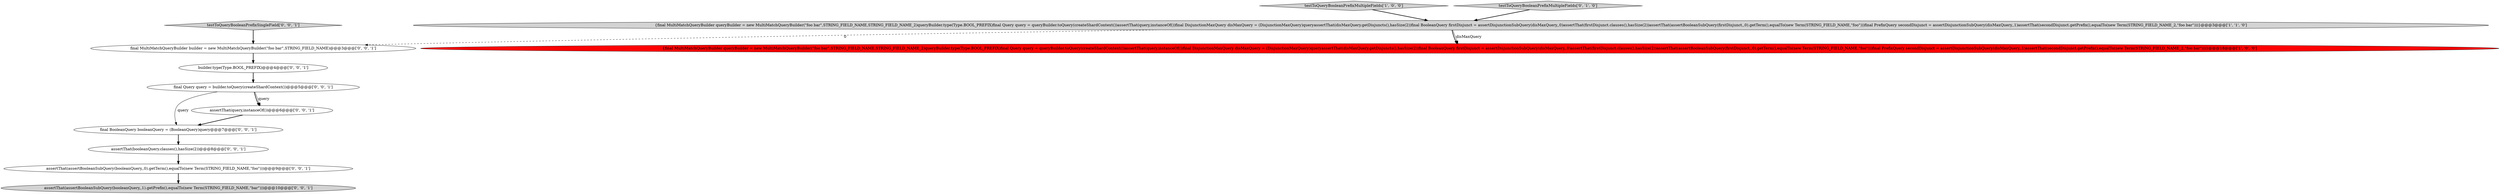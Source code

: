 digraph {
1 [style = filled, label = "{final MultiMatchQueryBuilder queryBuilder = new MultiMatchQueryBuilder(\"foo bar\",STRING_FIELD_NAME,STRING_FIELD_NAME_2)queryBuilder.type(Type.BOOL_PREFIX)final Query query = queryBuilder.toQuery(createShardContext())assertThat(query,instanceOf())final DisjunctionMaxQuery disMaxQuery = (DisjunctionMaxQuery)queryassertThat(disMaxQuery.getDisjuncts(),hasSize(2))final BooleanQuery firstDisjunct = assertDisjunctionSubQuery(disMaxQuery,,0)assertThat(firstDisjunct.clauses(),hasSize(2))assertThat(assertBooleanSubQuery(firstDisjunct,,0).getTerm(),equalTo(new Term(STRING_FIELD_NAME,\"foo\")))final PrefixQuery secondDisjunct = assertDisjunctionSubQuery(disMaxQuery,,1)assertThat(secondDisjunct.getPrefix(),equalTo(new Term(STRING_FIELD_NAME_2,\"foo bar\")))}@@@3@@@['1', '1', '0']", fillcolor = lightgray, shape = ellipse image = "AAA0AAABBB1BBB"];
4 [style = filled, label = "final BooleanQuery booleanQuery = (BooleanQuery)query@@@7@@@['0', '0', '1']", fillcolor = white, shape = ellipse image = "AAA0AAABBB3BBB"];
6 [style = filled, label = "assertThat(assertBooleanSubQuery(booleanQuery,,1).getPrefix(),equalTo(new Term(STRING_FIELD_NAME,\"bar\")))@@@10@@@['0', '0', '1']", fillcolor = lightgray, shape = ellipse image = "AAA0AAABBB3BBB"];
8 [style = filled, label = "testToQueryBooleanPrefixSingleField['0', '0', '1']", fillcolor = lightgray, shape = diamond image = "AAA0AAABBB3BBB"];
10 [style = filled, label = "assertThat(assertBooleanSubQuery(booleanQuery,,0).getTerm(),equalTo(new Term(STRING_FIELD_NAME,\"foo\")))@@@9@@@['0', '0', '1']", fillcolor = white, shape = ellipse image = "AAA0AAABBB3BBB"];
11 [style = filled, label = "final MultiMatchQueryBuilder builder = new MultiMatchQueryBuilder(\"foo bar\",STRING_FIELD_NAME)@@@3@@@['0', '0', '1']", fillcolor = white, shape = ellipse image = "AAA0AAABBB3BBB"];
0 [style = filled, label = "testToQueryBooleanPrefixMultipleFields['1', '0', '0']", fillcolor = lightgray, shape = diamond image = "AAA0AAABBB1BBB"];
7 [style = filled, label = "assertThat(query,instanceOf())@@@6@@@['0', '0', '1']", fillcolor = white, shape = ellipse image = "AAA0AAABBB3BBB"];
3 [style = filled, label = "testToQueryBooleanPrefixMultipleFields['0', '1', '0']", fillcolor = lightgray, shape = diamond image = "AAA0AAABBB2BBB"];
2 [style = filled, label = "{final MultiMatchQueryBuilder queryBuilder = new MultiMatchQueryBuilder(\"foo bar\",STRING_FIELD_NAME,STRING_FIELD_NAME_2)queryBuilder.type(Type.BOOL_PREFIX)final Query query = queryBuilder.toQuery(createShardContext())assertThat(query,instanceOf())final DisjunctionMaxQuery disMaxQuery = (DisjunctionMaxQuery)queryassertThat(disMaxQuery.getDisjuncts(),hasSize(2))final BooleanQuery firstDisjunct = assertDisjunctionSubQuery(disMaxQuery,,0)assertThat(firstDisjunct.clauses(),hasSize(2))assertThat(assertBooleanSubQuery(firstDisjunct,,0).getTerm(),equalTo(new Term(STRING_FIELD_NAME,\"foo\")))final PrefixQuery secondDisjunct = assertDisjunctionSubQuery(disMaxQuery,,1)assertThat(secondDisjunct.getPrefix(),equalTo(new Term(STRING_FIELD_NAME_2,\"foo bar\")))}@@@18@@@['1', '0', '0']", fillcolor = red, shape = ellipse image = "AAA1AAABBB1BBB"];
5 [style = filled, label = "builder.type(Type.BOOL_PREFIX)@@@4@@@['0', '0', '1']", fillcolor = white, shape = ellipse image = "AAA0AAABBB3BBB"];
9 [style = filled, label = "final Query query = builder.toQuery(createShardContext())@@@5@@@['0', '0', '1']", fillcolor = white, shape = ellipse image = "AAA0AAABBB3BBB"];
12 [style = filled, label = "assertThat(booleanQuery.clauses(),hasSize(2))@@@8@@@['0', '0', '1']", fillcolor = white, shape = ellipse image = "AAA0AAABBB3BBB"];
4->12 [style = bold, label=""];
11->5 [style = bold, label=""];
1->2 [style = bold, label=""];
12->10 [style = bold, label=""];
9->4 [style = solid, label="query"];
7->4 [style = bold, label=""];
3->1 [style = bold, label=""];
5->9 [style = bold, label=""];
9->7 [style = bold, label=""];
8->11 [style = bold, label=""];
1->11 [style = dashed, label="0"];
0->1 [style = bold, label=""];
10->6 [style = bold, label=""];
1->2 [style = solid, label="disMaxQuery"];
9->7 [style = solid, label="query"];
}
